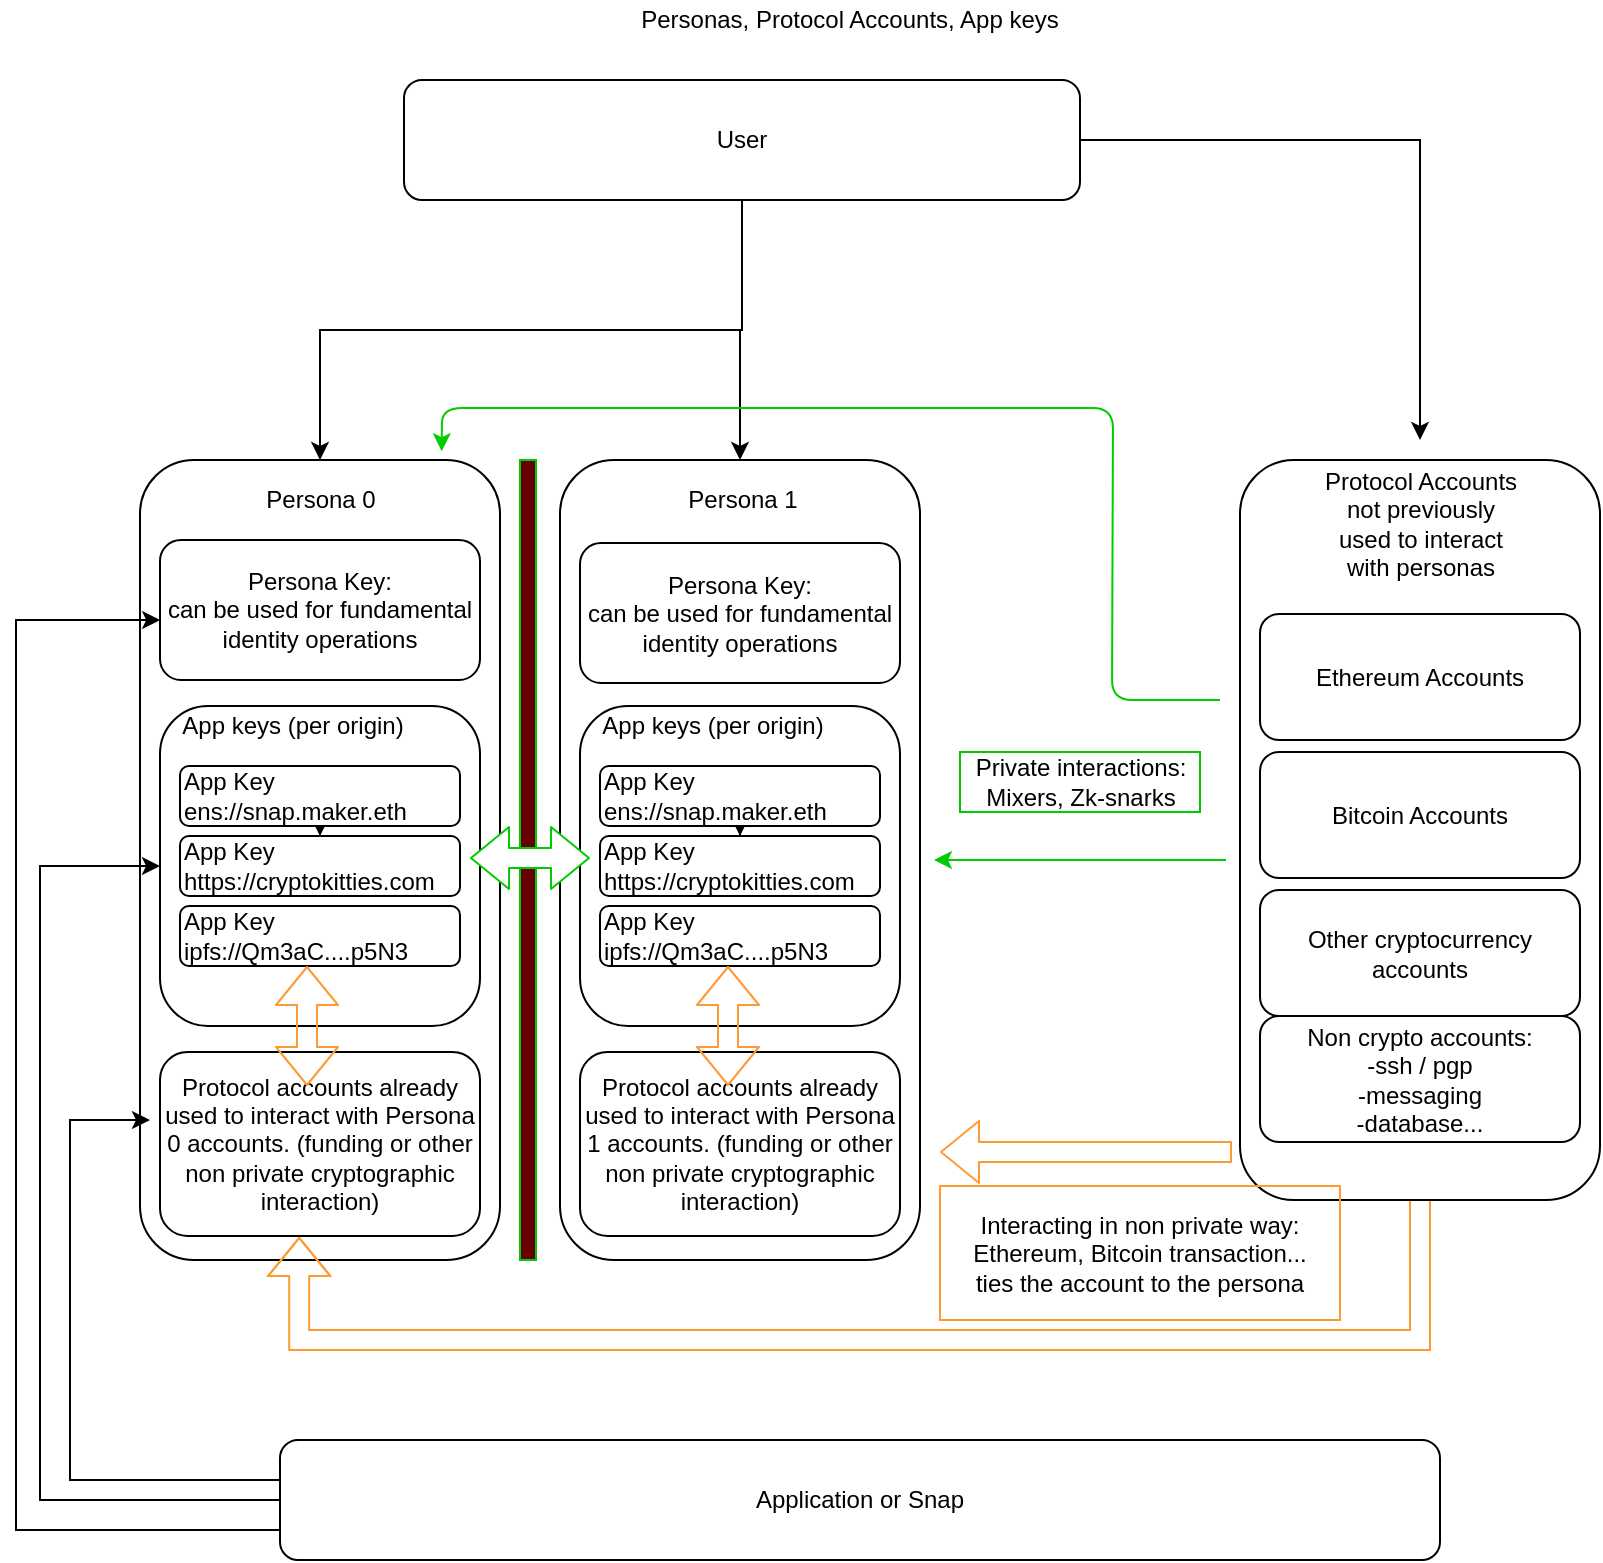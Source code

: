 <mxfile version="12.3.9" type="github" pages="1">
  <diagram id="DJK44X9-KY3EHYHdbx-s" name="Page-1">
    <mxGraphModel dx="837" dy="373" grid="1" gridSize="10" guides="1" tooltips="1" connect="1" arrows="1" fold="1" page="1" pageScale="1" pageWidth="827" pageHeight="1169" math="0" shadow="0">
      <root>
        <mxCell id="0"/>
        <mxCell id="1" parent="0"/>
        <mxCell id="seuzQnp5EJA8UqWP3kgC-20" style="edgeStyle=orthogonalEdgeStyle;rounded=0;orthogonalLoop=1;jettySize=auto;html=1;exitX=0.5;exitY=1;exitDx=0;exitDy=0;entryX=0.5;entryY=0;entryDx=0;entryDy=0;" parent="1" source="seuzQnp5EJA8UqWP3kgC-1" target="seuzQnp5EJA8UqWP3kgC-3" edge="1">
          <mxGeometry relative="1" as="geometry"/>
        </mxCell>
        <mxCell id="seuzQnp5EJA8UqWP3kgC-21" style="edgeStyle=orthogonalEdgeStyle;rounded=0;orthogonalLoop=1;jettySize=auto;html=1;exitX=0.5;exitY=1;exitDx=0;exitDy=0;entryX=0.5;entryY=0;entryDx=0;entryDy=0;" parent="1" source="seuzQnp5EJA8UqWP3kgC-1" target="seuzQnp5EJA8UqWP3kgC-11" edge="1">
          <mxGeometry relative="1" as="geometry"/>
        </mxCell>
        <mxCell id="seuzQnp5EJA8UqWP3kgC-44" style="edgeStyle=orthogonalEdgeStyle;rounded=0;orthogonalLoop=1;jettySize=auto;html=1;" parent="1" source="seuzQnp5EJA8UqWP3kgC-1" edge="1">
          <mxGeometry relative="1" as="geometry">
            <mxPoint x="710" y="230" as="targetPoint"/>
            <Array as="points">
              <mxPoint x="710" y="80"/>
              <mxPoint x="710" y="230"/>
            </Array>
          </mxGeometry>
        </mxCell>
        <mxCell id="seuzQnp5EJA8UqWP3kgC-1" value="User" style="rounded=1;whiteSpace=wrap;html=1;" parent="1" vertex="1">
          <mxGeometry x="202" y="50" width="338" height="60" as="geometry"/>
        </mxCell>
        <mxCell id="seuzQnp5EJA8UqWP3kgC-2" value="Personas, Protocol Accounts, App keys" style="text;html=1;strokeColor=none;fillColor=none;align=center;verticalAlign=middle;whiteSpace=wrap;rounded=0;" parent="1" vertex="1">
          <mxGeometry x="310" y="10" width="230" height="20" as="geometry"/>
        </mxCell>
        <mxCell id="seuzQnp5EJA8UqWP3kgC-3" value="" style="rounded=1;whiteSpace=wrap;html=1;align=left;" parent="1" vertex="1">
          <mxGeometry x="70" y="240" width="180" height="400" as="geometry"/>
        </mxCell>
        <mxCell id="seuzQnp5EJA8UqWP3kgC-60" style="edgeStyle=orthogonalEdgeStyle;rounded=0;orthogonalLoop=1;jettySize=auto;html=1;exitX=0;exitY=0.5;exitDx=0;exitDy=0;strokeColor=#000000;fillColor=#FF9933;" parent="1" source="seuzQnp5EJA8UqWP3kgC-4" edge="1">
          <mxGeometry relative="1" as="geometry">
            <mxPoint x="80" y="443" as="targetPoint"/>
            <Array as="points">
              <mxPoint x="20" y="760"/>
              <mxPoint x="20" y="443"/>
            </Array>
          </mxGeometry>
        </mxCell>
        <mxCell id="seuzQnp5EJA8UqWP3kgC-4" value="Application or Snap" style="rounded=1;whiteSpace=wrap;html=1;" parent="1" vertex="1">
          <mxGeometry x="140" y="730" width="580" height="60" as="geometry"/>
        </mxCell>
        <mxCell id="seuzQnp5EJA8UqWP3kgC-5" value="&lt;div style=&quot;text-align: left&quot;&gt;&lt;br&gt;&lt;/div&gt;" style="rounded=1;whiteSpace=wrap;html=1;" parent="1" vertex="1">
          <mxGeometry x="80" y="363" width="160" height="160" as="geometry"/>
        </mxCell>
        <mxCell id="seuzQnp5EJA8UqWP3kgC-6" value="Persona 0" style="text;html=1;strokeColor=none;fillColor=none;align=center;verticalAlign=middle;whiteSpace=wrap;rounded=0;" parent="1" vertex="1">
          <mxGeometry x="117.5" y="250" width="85" height="20" as="geometry"/>
        </mxCell>
        <mxCell id="seuzQnp5EJA8UqWP3kgC-9" value="" style="edgeStyle=orthogonalEdgeStyle;rounded=0;orthogonalLoop=1;jettySize=auto;html=1;" parent="1" source="seuzQnp5EJA8UqWP3kgC-7" target="seuzQnp5EJA8UqWP3kgC-8" edge="1">
          <mxGeometry relative="1" as="geometry"/>
        </mxCell>
        <mxCell id="seuzQnp5EJA8UqWP3kgC-7" value="&lt;div&gt;&lt;span&gt;App Key&lt;/span&gt;&lt;/div&gt;&lt;div&gt;&lt;span&gt;ens://snap.maker.eth&lt;/span&gt;&lt;/div&gt;" style="rounded=1;whiteSpace=wrap;html=1;align=left;" parent="1" vertex="1">
          <mxGeometry x="90" y="393" width="140" height="30" as="geometry"/>
        </mxCell>
        <mxCell id="seuzQnp5EJA8UqWP3kgC-8" value="&lt;div&gt;&lt;span&gt;App Key&lt;/span&gt;&lt;/div&gt;&lt;div&gt;&lt;span&gt;https://cryptokitties.com&lt;/span&gt;&lt;/div&gt;" style="rounded=1;whiteSpace=wrap;html=1;align=left;" parent="1" vertex="1">
          <mxGeometry x="90" y="428" width="140" height="30" as="geometry"/>
        </mxCell>
        <mxCell id="seuzQnp5EJA8UqWP3kgC-10" value="&lt;div&gt;&lt;span&gt;App Key&lt;/span&gt;&lt;/div&gt;&lt;div&gt;&lt;span&gt;ipfs://Qm3aC....p5N3&lt;/span&gt;&lt;/div&gt;" style="rounded=1;whiteSpace=wrap;html=1;align=left;" parent="1" vertex="1">
          <mxGeometry x="90" y="463" width="140" height="30" as="geometry"/>
        </mxCell>
        <mxCell id="seuzQnp5EJA8UqWP3kgC-11" value="" style="rounded=1;whiteSpace=wrap;html=1;align=left;" parent="1" vertex="1">
          <mxGeometry x="280" y="240" width="180" height="400" as="geometry"/>
        </mxCell>
        <mxCell id="seuzQnp5EJA8UqWP3kgC-12" value="&lt;div style=&quot;text-align: left&quot;&gt;&lt;br&gt;&lt;/div&gt;" style="rounded=1;whiteSpace=wrap;html=1;" parent="1" vertex="1">
          <mxGeometry x="290" y="363" width="160" height="160" as="geometry"/>
        </mxCell>
        <mxCell id="seuzQnp5EJA8UqWP3kgC-13" value="Persona 1" style="text;html=1;strokeColor=none;fillColor=none;align=center;verticalAlign=middle;whiteSpace=wrap;rounded=0;" parent="1" vertex="1">
          <mxGeometry x="329" y="250" width="85" height="20" as="geometry"/>
        </mxCell>
        <mxCell id="seuzQnp5EJA8UqWP3kgC-14" value="" style="edgeStyle=orthogonalEdgeStyle;rounded=0;orthogonalLoop=1;jettySize=auto;html=1;" parent="1" source="seuzQnp5EJA8UqWP3kgC-15" target="seuzQnp5EJA8UqWP3kgC-16" edge="1">
          <mxGeometry relative="1" as="geometry"/>
        </mxCell>
        <mxCell id="seuzQnp5EJA8UqWP3kgC-15" value="&lt;div&gt;&lt;span&gt;App Key&lt;/span&gt;&lt;/div&gt;&lt;div&gt;&lt;span&gt;ens://snap.maker.eth&lt;/span&gt;&lt;/div&gt;" style="rounded=1;whiteSpace=wrap;html=1;align=left;" parent="1" vertex="1">
          <mxGeometry x="300" y="393" width="140" height="30" as="geometry"/>
        </mxCell>
        <mxCell id="seuzQnp5EJA8UqWP3kgC-16" value="&lt;div&gt;&lt;span&gt;App Key&lt;/span&gt;&lt;/div&gt;&lt;div&gt;&lt;span&gt;https://cryptokitties.com&lt;/span&gt;&lt;/div&gt;" style="rounded=1;whiteSpace=wrap;html=1;align=left;" parent="1" vertex="1">
          <mxGeometry x="300" y="428" width="140" height="30" as="geometry"/>
        </mxCell>
        <mxCell id="seuzQnp5EJA8UqWP3kgC-17" value="&lt;div&gt;&lt;span&gt;App Key&lt;/span&gt;&lt;/div&gt;&lt;div&gt;&lt;span&gt;ipfs://Qm3aC....p5N3&lt;/span&gt;&lt;/div&gt;" style="rounded=1;whiteSpace=wrap;html=1;align=left;" parent="1" vertex="1">
          <mxGeometry x="300" y="463" width="140" height="30" as="geometry"/>
        </mxCell>
        <mxCell id="seuzQnp5EJA8UqWP3kgC-22" value="App keys (per origin)" style="text;html=1;strokeColor=none;fillColor=none;align=center;verticalAlign=middle;whiteSpace=wrap;rounded=0;" parent="1" vertex="1">
          <mxGeometry x="90" y="363" width="113" height="20" as="geometry"/>
        </mxCell>
        <mxCell id="seuzQnp5EJA8UqWP3kgC-23" value="App keys (per origin)" style="text;html=1;strokeColor=none;fillColor=none;align=center;verticalAlign=middle;whiteSpace=wrap;rounded=0;" parent="1" vertex="1">
          <mxGeometry x="300" y="363" width="113" height="20" as="geometry"/>
        </mxCell>
        <mxCell id="seuzQnp5EJA8UqWP3kgC-38" style="edgeStyle=orthogonalEdgeStyle;rounded=0;orthogonalLoop=1;jettySize=auto;html=1;entryX=0.435;entryY=1.005;entryDx=0;entryDy=0;entryPerimeter=0;exitX=0.5;exitY=1;exitDx=0;exitDy=0;strokeColor=#FF9933;shape=flexArrow;" parent="1" source="seuzQnp5EJA8UqWP3kgC-29" target="seuzQnp5EJA8UqWP3kgC-33" edge="1">
          <mxGeometry relative="1" as="geometry">
            <mxPoint x="110" y="690" as="targetPoint"/>
            <Array as="points">
              <mxPoint x="710" y="680"/>
              <mxPoint x="149" y="680"/>
            </Array>
          </mxGeometry>
        </mxCell>
        <mxCell id="seuzQnp5EJA8UqWP3kgC-24" value="" style="rounded=1;whiteSpace=wrap;html=1;align=left;" parent="1" vertex="1">
          <mxGeometry x="620" y="240" width="180" height="370" as="geometry"/>
        </mxCell>
        <mxCell id="seuzQnp5EJA8UqWP3kgC-25" value="Protocol Accounts&lt;br&gt;not previously used to interact with personas" style="text;html=1;strokeColor=none;fillColor=none;align=center;verticalAlign=middle;whiteSpace=wrap;rounded=0;" parent="1" vertex="1">
          <mxGeometry x="658.5" y="261.5" width="103" height="20" as="geometry"/>
        </mxCell>
        <mxCell id="seuzQnp5EJA8UqWP3kgC-26" value="&lt;div style=&quot;text-align: left&quot;&gt;Ethereum Accounts&lt;/div&gt;" style="rounded=1;whiteSpace=wrap;html=1;" parent="1" vertex="1">
          <mxGeometry x="630" y="317" width="160" height="63" as="geometry"/>
        </mxCell>
        <mxCell id="seuzQnp5EJA8UqWP3kgC-27" value="&lt;div style=&quot;text-align: left&quot;&gt;Bitcoin Accounts&lt;/div&gt;" style="rounded=1;whiteSpace=wrap;html=1;" parent="1" vertex="1">
          <mxGeometry x="630" y="386" width="160" height="63" as="geometry"/>
        </mxCell>
        <mxCell id="seuzQnp5EJA8UqWP3kgC-28" value="&lt;div&gt;Other cryptocurrency accounts&lt;/div&gt;" style="rounded=1;whiteSpace=wrap;html=1;align=center;" parent="1" vertex="1">
          <mxGeometry x="630" y="455" width="160" height="63" as="geometry"/>
        </mxCell>
        <mxCell id="seuzQnp5EJA8UqWP3kgC-29" value="&lt;div&gt;Non crypto accounts:&lt;/div&gt;&lt;div&gt;-ssh / pgp&lt;/div&gt;&lt;div&gt;-messaging&lt;/div&gt;&lt;div&gt;-database...&lt;/div&gt;" style="rounded=1;whiteSpace=wrap;html=1;align=center;" parent="1" vertex="1">
          <mxGeometry x="630" y="518" width="160" height="63" as="geometry"/>
        </mxCell>
        <mxCell id="seuzQnp5EJA8UqWP3kgC-33" value="&lt;div&gt;Protocol accounts already used to interact with Persona 0 accounts. (funding or other non private cryptographic interaction)&lt;/div&gt;" style="rounded=1;whiteSpace=wrap;html=1;align=center;" parent="1" vertex="1">
          <mxGeometry x="80" y="536" width="160" height="92" as="geometry"/>
        </mxCell>
        <mxCell id="seuzQnp5EJA8UqWP3kgC-40" value="&lt;div&gt;Persona Key:&lt;/div&gt;&lt;div&gt;can be used for fundamental identity operations&lt;/div&gt;" style="rounded=1;whiteSpace=wrap;html=1;align=center;" parent="1" vertex="1">
          <mxGeometry x="80" y="280" width="160" height="70" as="geometry"/>
        </mxCell>
        <mxCell id="seuzQnp5EJA8UqWP3kgC-45" value="&lt;div&gt;Persona Key:&lt;/div&gt;&lt;div&gt;can be used for fundamental identity operations&lt;/div&gt;" style="rounded=1;whiteSpace=wrap;html=1;align=center;" parent="1" vertex="1">
          <mxGeometry x="290" y="281.5" width="160" height="70" as="geometry"/>
        </mxCell>
        <mxCell id="seuzQnp5EJA8UqWP3kgC-47" value="&lt;div&gt;Protocol accounts already used to interact with Persona 1 accounts. (funding or other non private cryptographic interaction)&lt;/div&gt;" style="rounded=1;whiteSpace=wrap;html=1;align=center;" parent="1" vertex="1">
          <mxGeometry x="290" y="536" width="160" height="92" as="geometry"/>
        </mxCell>
        <mxCell id="seuzQnp5EJA8UqWP3kgC-50" value="Interacting in non private way:&lt;br&gt;Ethereum, Bitcoin transaction...&lt;br&gt;ties the account to the persona" style="text;html=1;strokeColor=#FF9933;fillColor=none;align=center;verticalAlign=middle;whiteSpace=wrap;rounded=0;direction=south;" parent="1" vertex="1">
          <mxGeometry x="470" y="603" width="200" height="67" as="geometry"/>
        </mxCell>
        <mxCell id="seuzQnp5EJA8UqWP3kgC-52" value="" style="endArrow=classic;html=1;strokeColor=#FF9933;shape=flexArrow;" parent="1" edge="1">
          <mxGeometry width="50" height="50" relative="1" as="geometry">
            <mxPoint x="616" y="586" as="sourcePoint"/>
            <mxPoint x="470" y="586" as="targetPoint"/>
          </mxGeometry>
        </mxCell>
        <mxCell id="seuzQnp5EJA8UqWP3kgC-54" value="" style="endArrow=classic;html=1;strokeColor=#00CC00;" parent="1" edge="1">
          <mxGeometry width="50" height="50" relative="1" as="geometry">
            <mxPoint x="613" y="440" as="sourcePoint"/>
            <mxPoint x="467" y="440" as="targetPoint"/>
          </mxGeometry>
        </mxCell>
        <mxCell id="seuzQnp5EJA8UqWP3kgC-55" value="Private interactions:&lt;br&gt;Mixers, Zk-snarks" style="text;html=1;align=center;verticalAlign=middle;resizable=0;points=[];;autosize=1;strokeColor=#00CC00;" parent="1" vertex="1">
          <mxGeometry x="480" y="386" width="120" height="30" as="geometry"/>
        </mxCell>
        <mxCell id="seuzQnp5EJA8UqWP3kgC-57" value="" style="endArrow=classic;html=1;strokeColor=#00CC00;entryX=0.838;entryY=-0.011;entryDx=0;entryDy=0;entryPerimeter=0;" parent="1" target="seuzQnp5EJA8UqWP3kgC-3" edge="1">
          <mxGeometry width="50" height="50" relative="1" as="geometry">
            <mxPoint x="610" y="360" as="sourcePoint"/>
            <mxPoint x="183.5" y="214" as="targetPoint"/>
            <Array as="points">
              <mxPoint x="556" y="360"/>
              <mxPoint x="556.5" y="214"/>
              <mxPoint x="221" y="214"/>
            </Array>
          </mxGeometry>
        </mxCell>
        <mxCell id="seuzQnp5EJA8UqWP3kgC-61" value="" style="rounded=0;whiteSpace=wrap;html=1;strokeColor=#00CC00;fillColor=#660000;" parent="1" vertex="1">
          <mxGeometry x="260" y="240" width="8" height="400" as="geometry"/>
        </mxCell>
        <mxCell id="seuzQnp5EJA8UqWP3kgC-68" value="" style="shape=flexArrow;endArrow=classic;startArrow=classic;html=1;strokeColor=#00CC00;fillColor=#FFFFFF;" parent="1" edge="1">
          <mxGeometry width="50" height="50" relative="1" as="geometry">
            <mxPoint x="235" y="439" as="sourcePoint"/>
            <mxPoint x="295" y="439" as="targetPoint"/>
          </mxGeometry>
        </mxCell>
        <mxCell id="BkmEYg5Jo84UTognSoJv-1" value="" style="shape=flexArrow;endArrow=classic;startArrow=classic;html=1;strokeColor=#FF9933;" edge="1" parent="1">
          <mxGeometry width="50" height="50" relative="1" as="geometry">
            <mxPoint x="153.5" y="553" as="sourcePoint"/>
            <mxPoint x="153.5" y="493" as="targetPoint"/>
          </mxGeometry>
        </mxCell>
        <mxCell id="BkmEYg5Jo84UTognSoJv-3" value="" style="shape=flexArrow;endArrow=classic;startArrow=classic;html=1;strokeColor=#FF9933;" edge="1" parent="1">
          <mxGeometry width="50" height="50" relative="1" as="geometry">
            <mxPoint x="364" y="553" as="sourcePoint"/>
            <mxPoint x="364" y="493" as="targetPoint"/>
          </mxGeometry>
        </mxCell>
        <mxCell id="BkmEYg5Jo84UTognSoJv-5" style="edgeStyle=orthogonalEdgeStyle;rounded=0;orthogonalLoop=1;jettySize=auto;html=1;strokeColor=#000000;fillColor=#FF9933;" edge="1" parent="1">
          <mxGeometry relative="1" as="geometry">
            <mxPoint x="75" y="570" as="targetPoint"/>
            <Array as="points">
              <mxPoint x="35" y="750"/>
              <mxPoint x="35" y="570"/>
            </Array>
            <mxPoint x="140" y="750" as="sourcePoint"/>
          </mxGeometry>
        </mxCell>
        <mxCell id="BkmEYg5Jo84UTognSoJv-6" style="edgeStyle=orthogonalEdgeStyle;rounded=0;orthogonalLoop=1;jettySize=auto;html=1;exitX=0;exitY=0.75;exitDx=0;exitDy=0;strokeColor=#000000;fillColor=#FF9933;entryX=0.056;entryY=0.2;entryDx=0;entryDy=0;entryPerimeter=0;" edge="1" parent="1" source="seuzQnp5EJA8UqWP3kgC-4" target="seuzQnp5EJA8UqWP3kgC-3">
          <mxGeometry relative="1" as="geometry">
            <mxPoint x="57.714" y="457.714" as="targetPoint"/>
            <Array as="points">
              <mxPoint x="8" y="775"/>
              <mxPoint x="8" y="320"/>
            </Array>
            <mxPoint x="117.714" y="774.857" as="sourcePoint"/>
          </mxGeometry>
        </mxCell>
      </root>
    </mxGraphModel>
  </diagram>
</mxfile>
